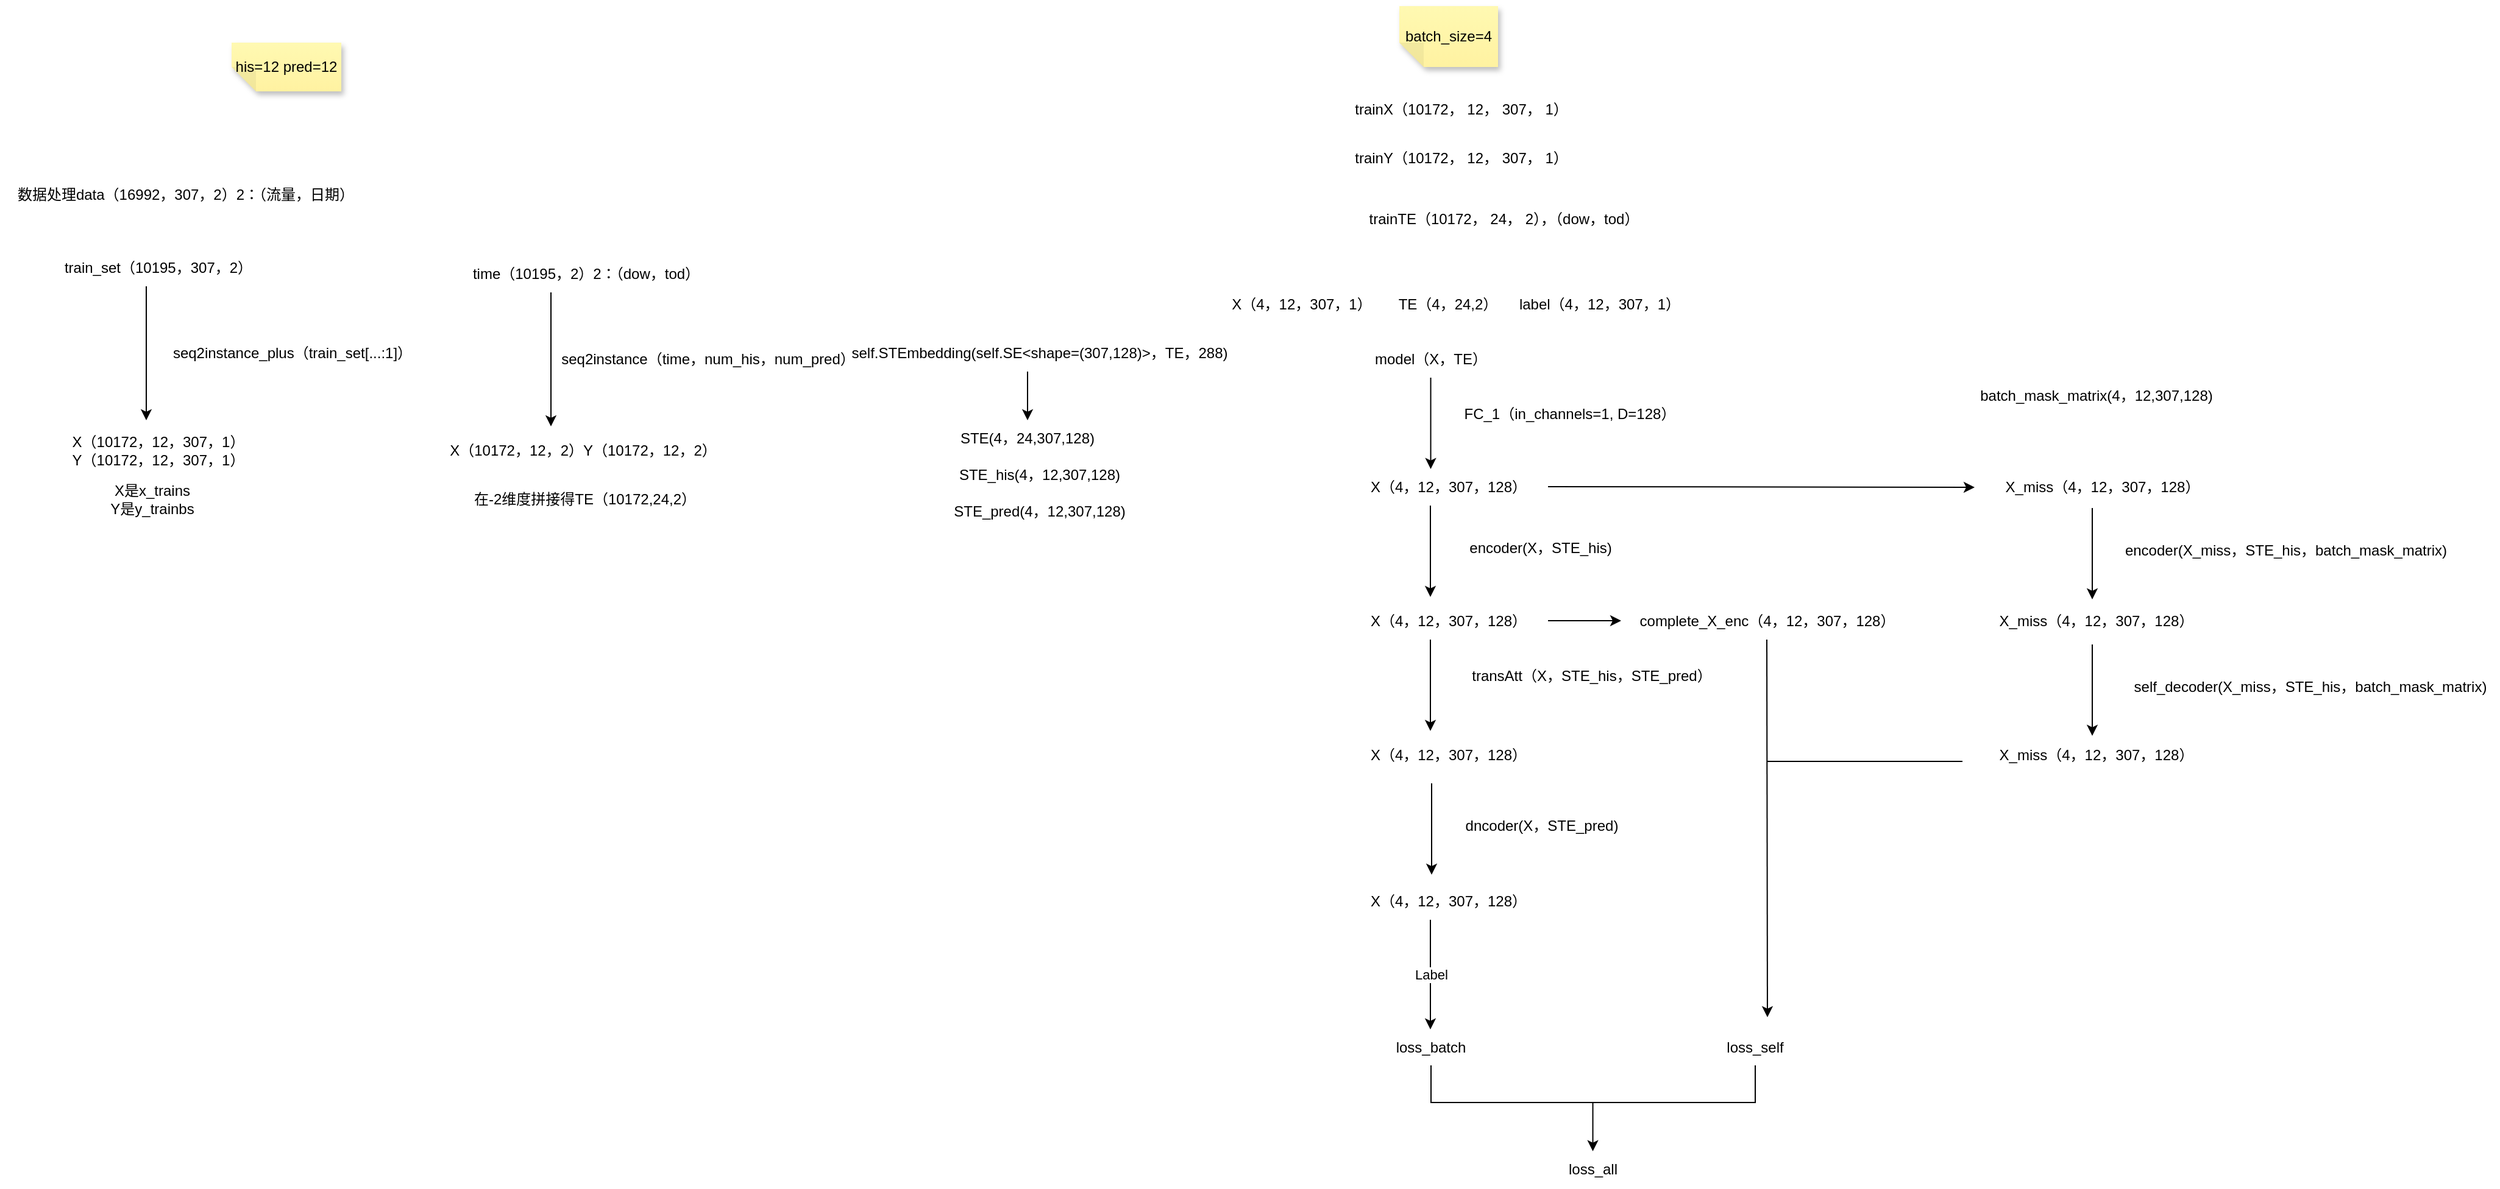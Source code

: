 <mxfile version="24.5.5" type="github">
  <diagram name="第 1 页" id="VAEvbOEpjss1O71dqnCe">
    <mxGraphModel dx="871" dy="1428" grid="1" gridSize="10" guides="1" tooltips="1" connect="1" arrows="1" fold="1" page="1" pageScale="1" pageWidth="827" pageHeight="1169" math="0" shadow="0">
      <root>
        <mxCell id="0" />
        <mxCell id="1" parent="0" />
        <mxCell id="nkDRGLkflmFNne_LrV7g-3" value="his=12 pred=12" style="shape=note;whiteSpace=wrap;html=1;backgroundOutline=1;fontColor=#000000;darkOpacity=0.05;fillColor=#FFF9B2;strokeColor=none;fillStyle=solid;direction=west;gradientDirection=north;gradientColor=#FFF2A1;shadow=1;size=20;pointerEvents=1;" vertex="1" parent="1">
          <mxGeometry x="290" y="50" width="90" height="40" as="geometry" />
        </mxCell>
        <mxCell id="nkDRGLkflmFNne_LrV7g-35" value="trainX（10172， 12， 307， 1）" style="text;strokeColor=none;align=center;fillColor=none;html=1;verticalAlign=middle;whiteSpace=wrap;rounded=0;" vertex="1" parent="1">
          <mxGeometry x="1194" y="90" width="210" height="30" as="geometry" />
        </mxCell>
        <mxCell id="nkDRGLkflmFNne_LrV7g-36" value="trainY（10172， 12， 307， 1）" style="text;strokeColor=none;align=center;fillColor=none;html=1;verticalAlign=middle;whiteSpace=wrap;rounded=0;" vertex="1" parent="1">
          <mxGeometry x="1194" y="130" width="210" height="30" as="geometry" />
        </mxCell>
        <mxCell id="nkDRGLkflmFNne_LrV7g-37" value="trainTE（10172， 24， 2），（dow，tod）" style="text;strokeColor=none;align=center;fillColor=none;html=1;verticalAlign=middle;whiteSpace=wrap;rounded=0;" vertex="1" parent="1">
          <mxGeometry x="1194" y="180" width="280" height="30" as="geometry" />
        </mxCell>
        <mxCell id="nkDRGLkflmFNne_LrV7g-38" value="数据处理data（16992，307，2）2：（流量，日期）" style="text;strokeColor=none;align=center;fillColor=none;html=1;verticalAlign=middle;whiteSpace=wrap;rounded=0;" vertex="1" parent="1">
          <mxGeometry x="100" y="160" width="305" height="30" as="geometry" />
        </mxCell>
        <mxCell id="nkDRGLkflmFNne_LrV7g-39" value="train_set（10195，307，2）" style="text;strokeColor=none;align=center;fillColor=none;html=1;verticalAlign=middle;whiteSpace=wrap;rounded=0;" vertex="1" parent="1">
          <mxGeometry x="150" y="220" width="160" height="30" as="geometry" />
        </mxCell>
        <mxCell id="nkDRGLkflmFNne_LrV7g-40" value="" style="endArrow=classic;html=1;rounded=0;" edge="1" parent="1">
          <mxGeometry width="50" height="50" relative="1" as="geometry">
            <mxPoint x="220" y="250" as="sourcePoint" />
            <mxPoint x="220" y="360" as="targetPoint" />
          </mxGeometry>
        </mxCell>
        <mxCell id="nkDRGLkflmFNne_LrV7g-41" value="seq2instance_plus（train_set[...:1]）" style="text;strokeColor=none;align=center;fillColor=none;html=1;verticalAlign=middle;whiteSpace=wrap;rounded=0;" vertex="1" parent="1">
          <mxGeometry x="220" y="290" width="240" height="30" as="geometry" />
        </mxCell>
        <mxCell id="nkDRGLkflmFNne_LrV7g-42" value="X（10172，12，307，1）&lt;div&gt;Y（10172，12，307，1）&lt;/div&gt;" style="text;strokeColor=none;align=center;fillColor=none;html=1;verticalAlign=middle;whiteSpace=wrap;rounded=0;" vertex="1" parent="1">
          <mxGeometry x="130" y="370" width="200" height="30" as="geometry" />
        </mxCell>
        <mxCell id="nkDRGLkflmFNne_LrV7g-43" value="time（10195，2）2：（dow，tod）" style="text;strokeColor=none;align=center;fillColor=none;html=1;verticalAlign=middle;whiteSpace=wrap;rounded=0;" vertex="1" parent="1">
          <mxGeometry x="482" y="225" width="198" height="30" as="geometry" />
        </mxCell>
        <mxCell id="nkDRGLkflmFNne_LrV7g-44" value="" style="endArrow=classic;html=1;rounded=0;" edge="1" parent="1">
          <mxGeometry width="50" height="50" relative="1" as="geometry">
            <mxPoint x="552" y="255" as="sourcePoint" />
            <mxPoint x="552" y="365" as="targetPoint" />
          </mxGeometry>
        </mxCell>
        <mxCell id="nkDRGLkflmFNne_LrV7g-45" value="seq2instance（time，num_his，num_pred）" style="text;strokeColor=none;align=center;fillColor=none;html=1;verticalAlign=middle;whiteSpace=wrap;rounded=0;" vertex="1" parent="1">
          <mxGeometry x="552" y="295" width="258" height="30" as="geometry" />
        </mxCell>
        <mxCell id="nkDRGLkflmFNne_LrV7g-46" value="X（10172，12，2）&lt;span style=&quot;background-color: initial;&quot;&gt;Y（10172，12，2）&lt;/span&gt;" style="text;strokeColor=none;align=center;fillColor=none;html=1;verticalAlign=middle;whiteSpace=wrap;rounded=0;" vertex="1" parent="1">
          <mxGeometry x="437" y="370" width="283" height="30" as="geometry" />
        </mxCell>
        <mxCell id="nkDRGLkflmFNne_LrV7g-47" value="在-2维度拼接得TE（10172,24,2&lt;span style=&quot;background-color: initial;&quot;&gt;）&lt;/span&gt;" style="text;strokeColor=none;align=center;fillColor=none;html=1;verticalAlign=middle;whiteSpace=wrap;rounded=0;" vertex="1" parent="1">
          <mxGeometry x="480" y="410" width="200" height="30" as="geometry" />
        </mxCell>
        <mxCell id="nkDRGLkflmFNne_LrV7g-48" value="X是x_trains&lt;div&gt;Y是y_trainbs&lt;/div&gt;" style="text;strokeColor=none;align=center;fillColor=none;html=1;verticalAlign=middle;whiteSpace=wrap;rounded=0;" vertex="1" parent="1">
          <mxGeometry x="170" y="410" width="110" height="30" as="geometry" />
        </mxCell>
        <mxCell id="nkDRGLkflmFNne_LrV7g-49" value="X（4，12，307，1）" style="text;strokeColor=none;align=center;fillColor=none;html=1;verticalAlign=middle;whiteSpace=wrap;rounded=0;" vertex="1" parent="1">
          <mxGeometry x="1108" y="250" width="120" height="30" as="geometry" />
        </mxCell>
        <mxCell id="nkDRGLkflmFNne_LrV7g-50" value="batch_size=4" style="shape=note;whiteSpace=wrap;html=1;backgroundOutline=1;fontColor=#000000;darkOpacity=0.05;fillColor=#FFF9B2;strokeColor=none;fillStyle=solid;direction=west;gradientDirection=north;gradientColor=#FFF2A1;shadow=1;size=20;pointerEvents=1;" vertex="1" parent="1">
          <mxGeometry x="1248" y="20" width="81" height="50" as="geometry" />
        </mxCell>
        <mxCell id="nkDRGLkflmFNne_LrV7g-52" value="TE（4，24,2）" style="text;strokeColor=none;align=center;fillColor=none;html=1;verticalAlign=middle;whiteSpace=wrap;rounded=0;" vertex="1" parent="1">
          <mxGeometry x="1228" y="250" width="120" height="30" as="geometry" />
        </mxCell>
        <mxCell id="nkDRGLkflmFNne_LrV7g-53" value="label（4，12，307，1）" style="text;strokeColor=none;align=center;fillColor=none;html=1;verticalAlign=middle;whiteSpace=wrap;rounded=0;" vertex="1" parent="1">
          <mxGeometry x="1338" y="250" width="149" height="30" as="geometry" />
        </mxCell>
        <mxCell id="nkDRGLkflmFNne_LrV7g-55" value="" style="endArrow=classic;html=1;rounded=0;" edge="1" parent="1">
          <mxGeometry width="50" height="50" relative="1" as="geometry">
            <mxPoint x="1273.76" y="325" as="sourcePoint" />
            <mxPoint x="1273.76" y="400" as="targetPoint" />
            <Array as="points">
              <mxPoint x="1273.76" y="355" />
            </Array>
          </mxGeometry>
        </mxCell>
        <mxCell id="nkDRGLkflmFNne_LrV7g-56" value="model（X，TE）" style="text;strokeColor=none;align=center;fillColor=none;html=1;verticalAlign=middle;whiteSpace=wrap;rounded=0;" vertex="1" parent="1">
          <mxGeometry x="1219" y="295" width="110" height="30" as="geometry" />
        </mxCell>
        <mxCell id="nkDRGLkflmFNne_LrV7g-57" value="FC_1（in_channels=1, D=128）" style="text;strokeColor=none;align=center;fillColor=none;html=1;verticalAlign=middle;whiteSpace=wrap;rounded=0;" vertex="1" parent="1">
          <mxGeometry x="1288" y="340" width="200" height="30" as="geometry" />
        </mxCell>
        <mxCell id="nkDRGLkflmFNne_LrV7g-58" value="X（4，12，307，128）" style="text;strokeColor=none;align=center;fillColor=none;html=1;verticalAlign=middle;whiteSpace=wrap;rounded=0;" vertex="1" parent="1">
          <mxGeometry x="1219" y="400" width="139" height="30" as="geometry" />
        </mxCell>
        <mxCell id="nkDRGLkflmFNne_LrV7g-59" value="self.STEmbedding(self.SE&amp;lt;shape=(307,128)&amp;gt;，TE，288)" style="text;strokeColor=none;align=center;fillColor=none;html=1;verticalAlign=middle;whiteSpace=wrap;rounded=0;" vertex="1" parent="1">
          <mxGeometry x="783" y="290" width="340" height="30" as="geometry" />
        </mxCell>
        <mxCell id="nkDRGLkflmFNne_LrV7g-60" value="" style="endArrow=classic;html=1;rounded=0;" edge="1" parent="1">
          <mxGeometry width="50" height="50" relative="1" as="geometry">
            <mxPoint x="943" y="320" as="sourcePoint" />
            <mxPoint x="943" y="360" as="targetPoint" />
            <Array as="points">
              <mxPoint x="943" y="350" />
            </Array>
          </mxGeometry>
        </mxCell>
        <mxCell id="nkDRGLkflmFNne_LrV7g-61" value="STE(4，24,307,128)" style="text;strokeColor=none;align=center;fillColor=none;html=1;verticalAlign=middle;whiteSpace=wrap;rounded=0;" vertex="1" parent="1">
          <mxGeometry x="883" y="360" width="120" height="30" as="geometry" />
        </mxCell>
        <mxCell id="nkDRGLkflmFNne_LrV7g-64" value="STE_his(4，12,307,128)" style="text;strokeColor=none;align=center;fillColor=none;html=1;verticalAlign=middle;whiteSpace=wrap;rounded=0;" vertex="1" parent="1">
          <mxGeometry x="873" y="390" width="160" height="30" as="geometry" />
        </mxCell>
        <mxCell id="nkDRGLkflmFNne_LrV7g-65" value="STE_pred(4，12,307,128)" style="text;strokeColor=none;align=center;fillColor=none;html=1;verticalAlign=middle;whiteSpace=wrap;rounded=0;" vertex="1" parent="1">
          <mxGeometry x="873" y="420" width="160" height="30" as="geometry" />
        </mxCell>
        <mxCell id="nkDRGLkflmFNne_LrV7g-67" value="batch_mask_matrix(4，12,307,128)" style="text;strokeColor=none;align=center;fillColor=none;html=1;verticalAlign=middle;whiteSpace=wrap;rounded=0;" vertex="1" parent="1">
          <mxGeometry x="1710" y="325" width="220" height="30" as="geometry" />
        </mxCell>
        <mxCell id="nkDRGLkflmFNne_LrV7g-68" value="" style="endArrow=classic;html=1;rounded=0;" edge="1" parent="1">
          <mxGeometry width="50" height="50" relative="1" as="geometry">
            <mxPoint x="1370" y="414.5" as="sourcePoint" />
            <mxPoint x="1720" y="415" as="targetPoint" />
          </mxGeometry>
        </mxCell>
        <mxCell id="nkDRGLkflmFNne_LrV7g-69" value="X_miss（4，12，307，128）" style="text;strokeColor=none;align=center;fillColor=none;html=1;verticalAlign=middle;whiteSpace=wrap;rounded=0;" vertex="1" parent="1">
          <mxGeometry x="1730" y="400" width="190" height="30" as="geometry" />
        </mxCell>
        <mxCell id="nkDRGLkflmFNne_LrV7g-70" value="" style="endArrow=classic;html=1;rounded=0;" edge="1" parent="1">
          <mxGeometry width="50" height="50" relative="1" as="geometry">
            <mxPoint x="1273.5" y="430" as="sourcePoint" />
            <mxPoint x="1273.5" y="505" as="targetPoint" />
          </mxGeometry>
        </mxCell>
        <mxCell id="nkDRGLkflmFNne_LrV7g-71" value="encoder(X，STE_his)" style="text;strokeColor=none;align=center;fillColor=none;html=1;verticalAlign=middle;whiteSpace=wrap;rounded=0;" vertex="1" parent="1">
          <mxGeometry x="1298" y="450" width="132" height="30" as="geometry" />
        </mxCell>
        <mxCell id="nkDRGLkflmFNne_LrV7g-72" value="X（4，12，307，128）" style="text;strokeColor=none;align=center;fillColor=none;html=1;verticalAlign=middle;whiteSpace=wrap;rounded=0;" vertex="1" parent="1">
          <mxGeometry x="1219" y="510" width="139" height="30" as="geometry" />
        </mxCell>
        <mxCell id="nkDRGLkflmFNne_LrV7g-74" value="" style="endArrow=classic;html=1;rounded=0;" edge="1" parent="1">
          <mxGeometry width="50" height="50" relative="1" as="geometry">
            <mxPoint x="1370" y="524.5" as="sourcePoint" />
            <mxPoint x="1430" y="524.5" as="targetPoint" />
          </mxGeometry>
        </mxCell>
        <mxCell id="nkDRGLkflmFNne_LrV7g-75" value="complete_X_enc（4，12，307，128）" style="text;strokeColor=none;align=center;fillColor=none;html=1;verticalAlign=middle;whiteSpace=wrap;rounded=0;" vertex="1" parent="1">
          <mxGeometry x="1430" y="510" width="240" height="30" as="geometry" />
        </mxCell>
        <mxCell id="nkDRGLkflmFNne_LrV7g-76" value="" style="endArrow=classic;html=1;rounded=0;" edge="1" parent="1">
          <mxGeometry width="50" height="50" relative="1" as="geometry">
            <mxPoint x="1273.5" y="540" as="sourcePoint" />
            <mxPoint x="1273.5" y="615" as="targetPoint" />
          </mxGeometry>
        </mxCell>
        <mxCell id="nkDRGLkflmFNne_LrV7g-77" value="transAtt（X，STE_his，STE_pred）" style="text;strokeColor=none;align=center;fillColor=none;html=1;verticalAlign=middle;whiteSpace=wrap;rounded=0;" vertex="1" parent="1">
          <mxGeometry x="1288" y="555" width="236" height="30" as="geometry" />
        </mxCell>
        <mxCell id="nkDRGLkflmFNne_LrV7g-79" value="X（4，12，307，128）" style="text;strokeColor=none;align=center;fillColor=none;html=1;verticalAlign=middle;whiteSpace=wrap;rounded=0;" vertex="1" parent="1">
          <mxGeometry x="1218.5" y="620" width="139" height="30" as="geometry" />
        </mxCell>
        <mxCell id="nkDRGLkflmFNne_LrV7g-82" value="" style="endArrow=classic;html=1;rounded=0;" edge="1" parent="1">
          <mxGeometry width="50" height="50" relative="1" as="geometry">
            <mxPoint x="1274.5" y="658" as="sourcePoint" />
            <mxPoint x="1274.5" y="733" as="targetPoint" />
          </mxGeometry>
        </mxCell>
        <mxCell id="nkDRGLkflmFNne_LrV7g-83" value="dncoder(X，STE_pred)" style="text;strokeColor=none;align=center;fillColor=none;html=1;verticalAlign=middle;whiteSpace=wrap;rounded=0;" vertex="1" parent="1">
          <mxGeometry x="1299" y="678" width="132" height="30" as="geometry" />
        </mxCell>
        <mxCell id="nkDRGLkflmFNne_LrV7g-84" value="X（4，12，307，128）" style="text;strokeColor=none;align=center;fillColor=none;html=1;verticalAlign=middle;whiteSpace=wrap;rounded=0;" vertex="1" parent="1">
          <mxGeometry x="1218.5" y="740" width="139" height="30" as="geometry" />
        </mxCell>
        <mxCell id="nkDRGLkflmFNne_LrV7g-85" value="" style="endArrow=classic;html=1;rounded=0;" edge="1" parent="1">
          <mxGeometry width="50" height="50" relative="1" as="geometry">
            <mxPoint x="1816.5" y="432" as="sourcePoint" />
            <mxPoint x="1816.5" y="507" as="targetPoint" />
          </mxGeometry>
        </mxCell>
        <mxCell id="nkDRGLkflmFNne_LrV7g-86" value="encoder(X_miss，STE_his，batch_mask_matrix)" style="text;strokeColor=none;align=center;fillColor=none;html=1;verticalAlign=middle;whiteSpace=wrap;rounded=0;" vertex="1" parent="1">
          <mxGeometry x="1841" y="452" width="269" height="30" as="geometry" />
        </mxCell>
        <mxCell id="nkDRGLkflmFNne_LrV7g-87" value="X_miss（4，12，307，128）" style="text;strokeColor=none;align=center;fillColor=none;html=1;verticalAlign=middle;whiteSpace=wrap;rounded=0;" vertex="1" parent="1">
          <mxGeometry x="1725" y="510" width="190" height="30" as="geometry" />
        </mxCell>
        <mxCell id="nkDRGLkflmFNne_LrV7g-88" value="" style="endArrow=classic;html=1;rounded=0;" edge="1" parent="1">
          <mxGeometry width="50" height="50" relative="1" as="geometry">
            <mxPoint x="1816.5" y="544" as="sourcePoint" />
            <mxPoint x="1816.5" y="619" as="targetPoint" />
          </mxGeometry>
        </mxCell>
        <mxCell id="nkDRGLkflmFNne_LrV7g-89" value="self_decoder(X_miss，STE_his，batch_mask_matrix)" style="text;strokeColor=none;align=center;fillColor=none;html=1;verticalAlign=middle;whiteSpace=wrap;rounded=0;" vertex="1" parent="1">
          <mxGeometry x="1841" y="564" width="309" height="30" as="geometry" />
        </mxCell>
        <mxCell id="nkDRGLkflmFNne_LrV7g-90" value="X_miss（4，12，307，128）" style="text;strokeColor=none;align=center;fillColor=none;html=1;verticalAlign=middle;whiteSpace=wrap;rounded=0;" vertex="1" parent="1">
          <mxGeometry x="1725" y="620" width="190" height="30" as="geometry" />
        </mxCell>
        <mxCell id="nkDRGLkflmFNne_LrV7g-91" value="" style="endArrow=classic;html=1;rounded=0;" edge="1" parent="1">
          <mxGeometry width="50" height="50" relative="1" as="geometry">
            <mxPoint x="1549.5" y="540" as="sourcePoint" />
            <mxPoint x="1550" y="850" as="targetPoint" />
          </mxGeometry>
        </mxCell>
        <mxCell id="nkDRGLkflmFNne_LrV7g-93" value="" style="endArrow=none;html=1;rounded=0;" edge="1" parent="1">
          <mxGeometry width="50" height="50" relative="1" as="geometry">
            <mxPoint x="1550" y="640" as="sourcePoint" />
            <mxPoint x="1710" y="640" as="targetPoint" />
          </mxGeometry>
        </mxCell>
        <mxCell id="nkDRGLkflmFNne_LrV7g-94" value="loss_self" style="text;strokeColor=none;align=center;fillColor=none;html=1;verticalAlign=middle;whiteSpace=wrap;rounded=0;" vertex="1" parent="1">
          <mxGeometry x="1510" y="860" width="60" height="30" as="geometry" />
        </mxCell>
        <mxCell id="nkDRGLkflmFNne_LrV7g-97" value="" style="endArrow=classic;html=1;rounded=0;" edge="1" parent="1">
          <mxGeometry relative="1" as="geometry">
            <mxPoint x="1273.5" y="770" as="sourcePoint" />
            <mxPoint x="1273.5" y="860" as="targetPoint" />
          </mxGeometry>
        </mxCell>
        <mxCell id="nkDRGLkflmFNne_LrV7g-98" value="Label" style="edgeLabel;resizable=0;html=1;;align=center;verticalAlign=middle;" connectable="0" vertex="1" parent="nkDRGLkflmFNne_LrV7g-97">
          <mxGeometry relative="1" as="geometry" />
        </mxCell>
        <mxCell id="nkDRGLkflmFNne_LrV7g-99" value="loss_batch" style="text;strokeColor=none;align=center;fillColor=none;html=1;verticalAlign=middle;whiteSpace=wrap;rounded=0;" vertex="1" parent="1">
          <mxGeometry x="1244" y="860" width="60" height="30" as="geometry" />
        </mxCell>
        <mxCell id="nkDRGLkflmFNne_LrV7g-100" value="" style="shape=partialRectangle;whiteSpace=wrap;html=1;bottom=1;right=1;left=1;top=0;fillColor=none;routingCenterX=-0.5;" vertex="1" parent="1">
          <mxGeometry x="1274" y="890" width="266" height="30" as="geometry" />
        </mxCell>
        <mxCell id="nkDRGLkflmFNne_LrV7g-101" value="" style="endArrow=classic;html=1;rounded=0;" edge="1" parent="1">
          <mxGeometry width="50" height="50" relative="1" as="geometry">
            <mxPoint x="1406.76" y="920" as="sourcePoint" />
            <mxPoint x="1406.76" y="960" as="targetPoint" />
          </mxGeometry>
        </mxCell>
        <mxCell id="nkDRGLkflmFNne_LrV7g-102" value="loss_all" style="text;strokeColor=none;align=center;fillColor=none;html=1;verticalAlign=middle;whiteSpace=wrap;rounded=0;" vertex="1" parent="1">
          <mxGeometry x="1377" y="960" width="60" height="30" as="geometry" />
        </mxCell>
      </root>
    </mxGraphModel>
  </diagram>
</mxfile>
